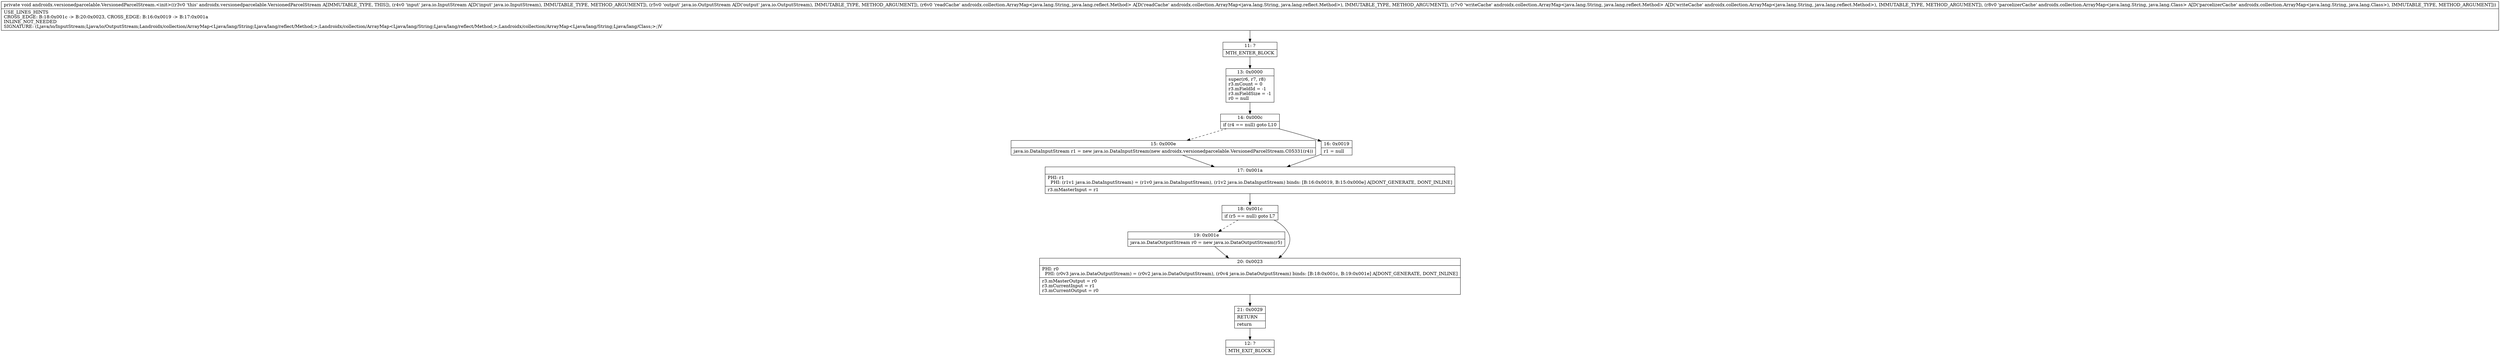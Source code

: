 digraph "CFG forandroidx.versionedparcelable.VersionedParcelStream.\<init\>(Ljava\/io\/InputStream;Ljava\/io\/OutputStream;Landroidx\/collection\/ArrayMap;Landroidx\/collection\/ArrayMap;Landroidx\/collection\/ArrayMap;)V" {
Node_11 [shape=record,label="{11\:\ ?|MTH_ENTER_BLOCK\l}"];
Node_13 [shape=record,label="{13\:\ 0x0000|super(r6, r7, r8)\lr3.mCount = 0\lr3.mFieldId = \-1\lr3.mFieldSize = \-1\lr0 = null\l}"];
Node_14 [shape=record,label="{14\:\ 0x000c|if (r4 == null) goto L10\l}"];
Node_15 [shape=record,label="{15\:\ 0x000e|java.io.DataInputStream r1 = new java.io.DataInputStream(new androidx.versionedparcelable.VersionedParcelStream.C05331(r4))\l}"];
Node_17 [shape=record,label="{17\:\ 0x001a|PHI: r1 \l  PHI: (r1v1 java.io.DataInputStream) = (r1v0 java.io.DataInputStream), (r1v2 java.io.DataInputStream) binds: [B:16:0x0019, B:15:0x000e] A[DONT_GENERATE, DONT_INLINE]\l|r3.mMasterInput = r1\l}"];
Node_18 [shape=record,label="{18\:\ 0x001c|if (r5 == null) goto L7\l}"];
Node_19 [shape=record,label="{19\:\ 0x001e|java.io.DataOutputStream r0 = new java.io.DataOutputStream(r5)\l}"];
Node_20 [shape=record,label="{20\:\ 0x0023|PHI: r0 \l  PHI: (r0v3 java.io.DataOutputStream) = (r0v2 java.io.DataOutputStream), (r0v4 java.io.DataOutputStream) binds: [B:18:0x001c, B:19:0x001e] A[DONT_GENERATE, DONT_INLINE]\l|r3.mMasterOutput = r0\lr3.mCurrentInput = r1\lr3.mCurrentOutput = r0\l}"];
Node_21 [shape=record,label="{21\:\ 0x0029|RETURN\l|return\l}"];
Node_12 [shape=record,label="{12\:\ ?|MTH_EXIT_BLOCK\l}"];
Node_16 [shape=record,label="{16\:\ 0x0019|r1 = null\l}"];
MethodNode[shape=record,label="{private void androidx.versionedparcelable.VersionedParcelStream.\<init\>((r3v0 'this' androidx.versionedparcelable.VersionedParcelStream A[IMMUTABLE_TYPE, THIS]), (r4v0 'input' java.io.InputStream A[D('input' java.io.InputStream), IMMUTABLE_TYPE, METHOD_ARGUMENT]), (r5v0 'output' java.io.OutputStream A[D('output' java.io.OutputStream), IMMUTABLE_TYPE, METHOD_ARGUMENT]), (r6v0 'readCache' androidx.collection.ArrayMap\<java.lang.String, java.lang.reflect.Method\> A[D('readCache' androidx.collection.ArrayMap\<java.lang.String, java.lang.reflect.Method\>), IMMUTABLE_TYPE, METHOD_ARGUMENT]), (r7v0 'writeCache' androidx.collection.ArrayMap\<java.lang.String, java.lang.reflect.Method\> A[D('writeCache' androidx.collection.ArrayMap\<java.lang.String, java.lang.reflect.Method\>), IMMUTABLE_TYPE, METHOD_ARGUMENT]), (r8v0 'parcelizerCache' androidx.collection.ArrayMap\<java.lang.String, java.lang.Class\> A[D('parcelizerCache' androidx.collection.ArrayMap\<java.lang.String, java.lang.Class\>), IMMUTABLE_TYPE, METHOD_ARGUMENT]))  | USE_LINES_HINTS\lCROSS_EDGE: B:18:0x001c \-\> B:20:0x0023, CROSS_EDGE: B:16:0x0019 \-\> B:17:0x001a\lINLINE_NOT_NEEDED\lSIGNATURE: (Ljava\/io\/InputStream;Ljava\/io\/OutputStream;Landroidx\/collection\/ArrayMap\<Ljava\/lang\/String;Ljava\/lang\/reflect\/Method;\>;Landroidx\/collection\/ArrayMap\<Ljava\/lang\/String;Ljava\/lang\/reflect\/Method;\>;Landroidx\/collection\/ArrayMap\<Ljava\/lang\/String;Ljava\/lang\/Class;\>;)V\l}"];
MethodNode -> Node_11;Node_11 -> Node_13;
Node_13 -> Node_14;
Node_14 -> Node_15[style=dashed];
Node_14 -> Node_16;
Node_15 -> Node_17;
Node_17 -> Node_18;
Node_18 -> Node_19[style=dashed];
Node_18 -> Node_20;
Node_19 -> Node_20;
Node_20 -> Node_21;
Node_21 -> Node_12;
Node_16 -> Node_17;
}

